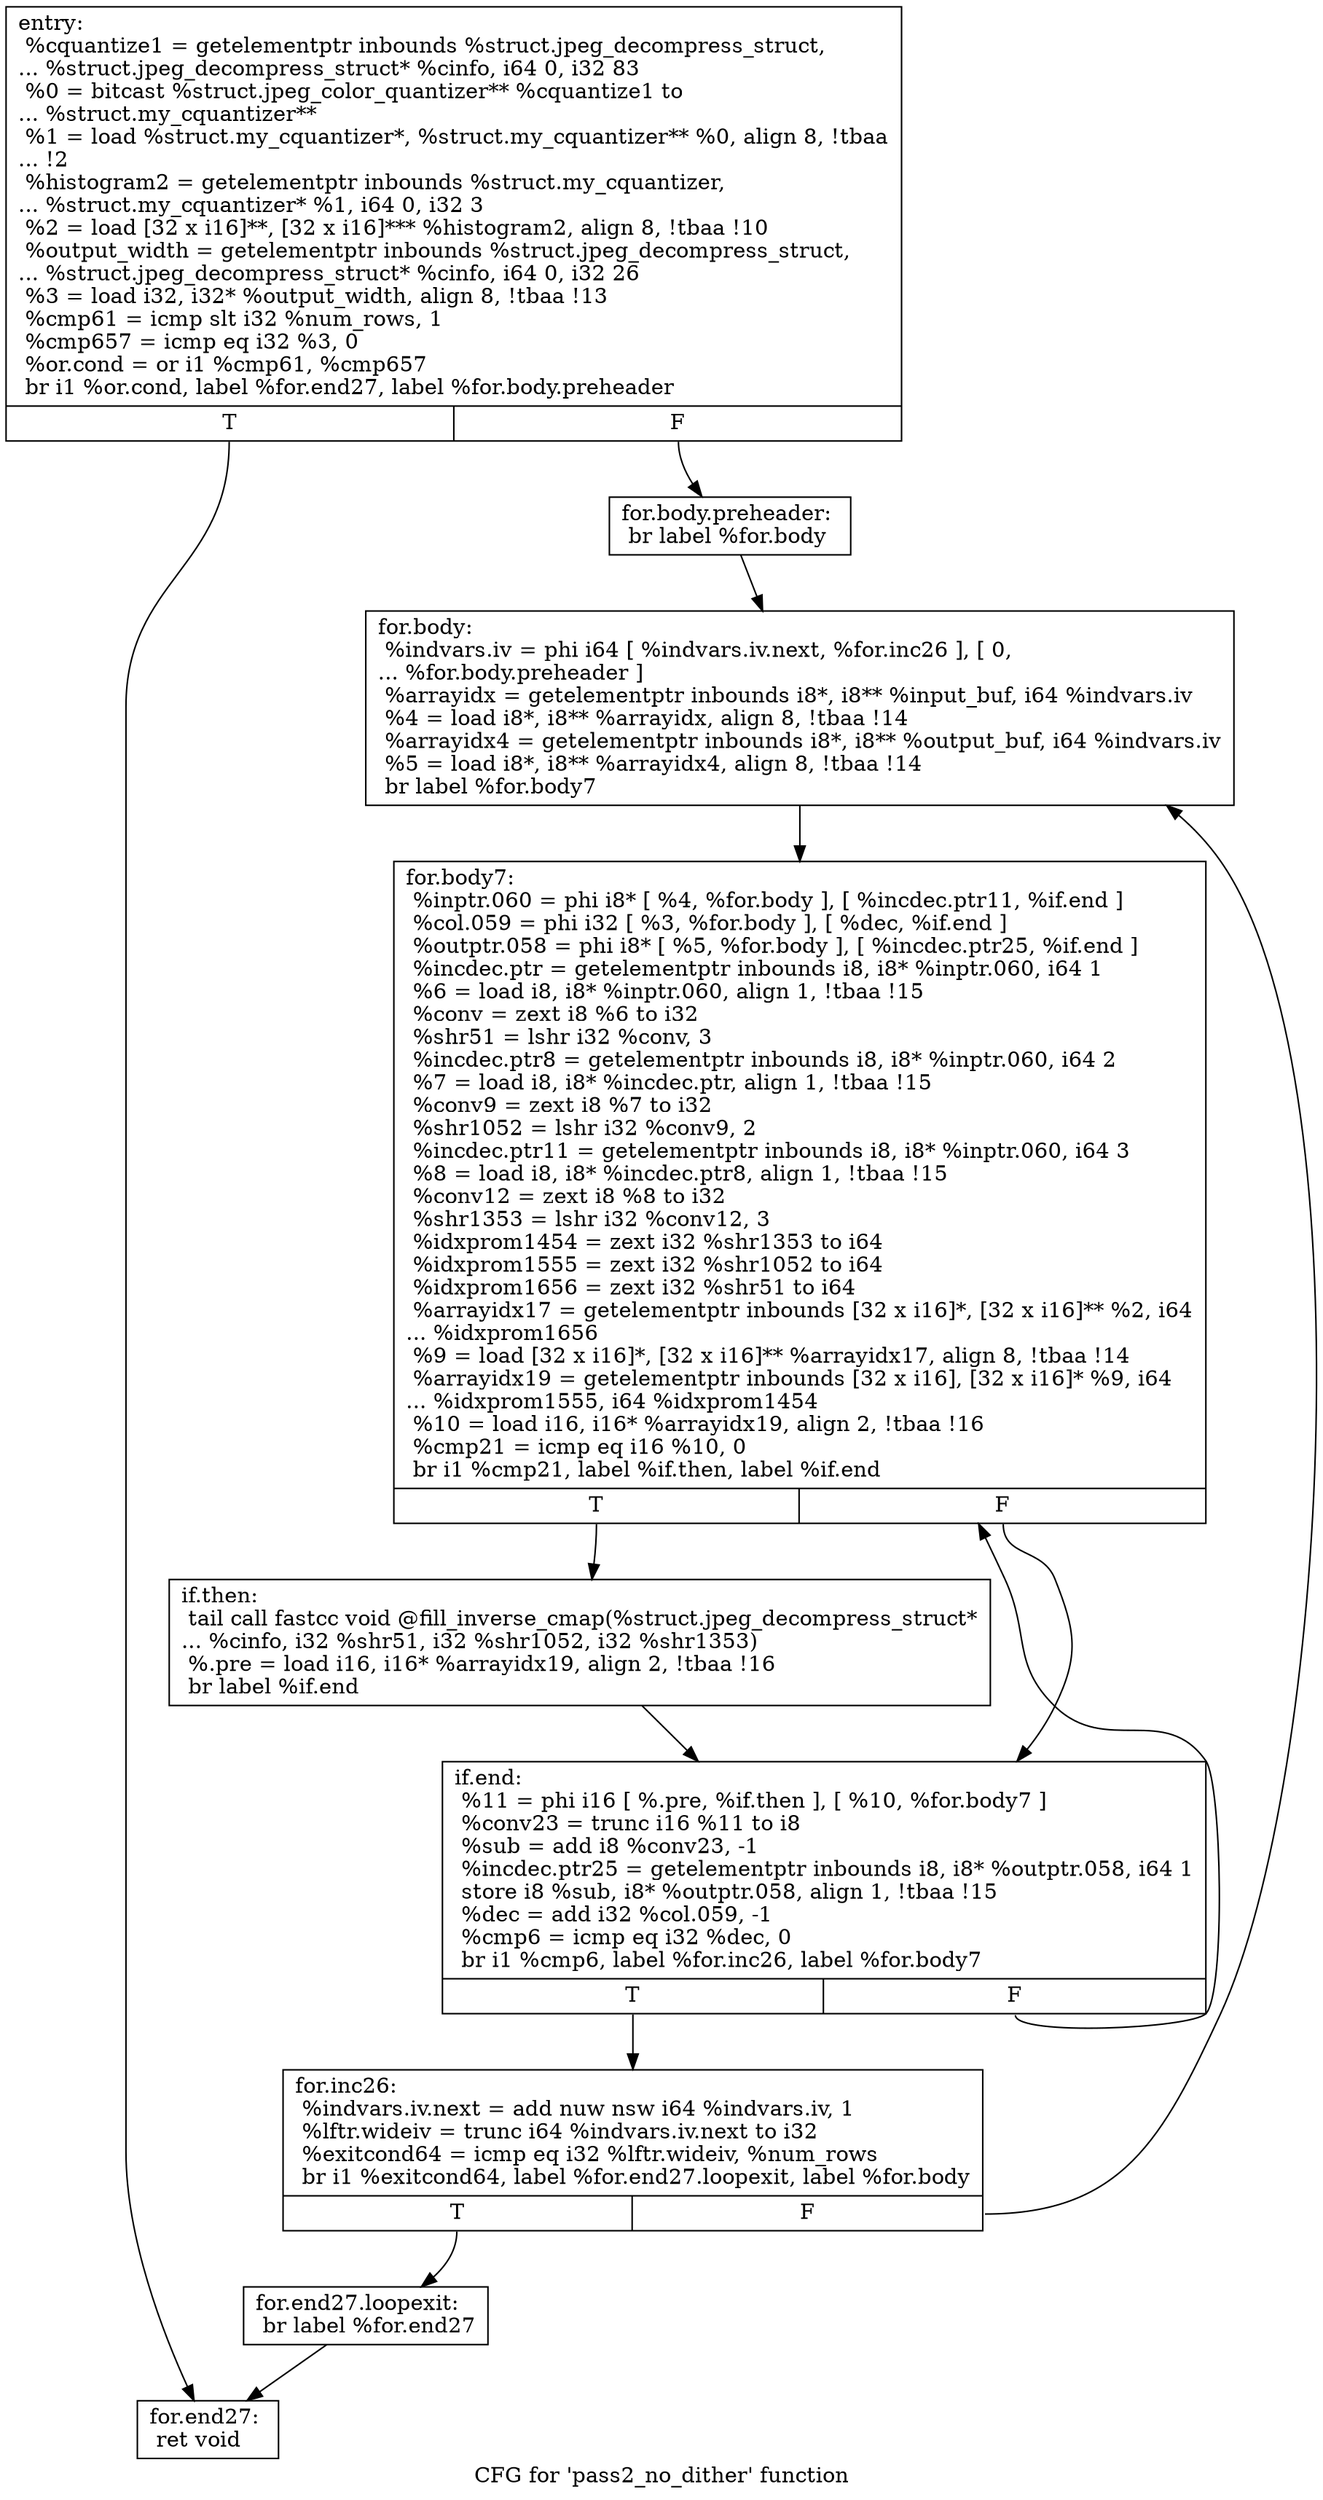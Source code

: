 digraph "CFG for 'pass2_no_dither' function" {
	label="CFG for 'pass2_no_dither' function";

	Node0x627c5a0 [shape=record,label="{entry:\l  %cquantize1 = getelementptr inbounds %struct.jpeg_decompress_struct,\l... %struct.jpeg_decompress_struct* %cinfo, i64 0, i32 83\l  %0 = bitcast %struct.jpeg_color_quantizer** %cquantize1 to\l... %struct.my_cquantizer**\l  %1 = load %struct.my_cquantizer*, %struct.my_cquantizer** %0, align 8, !tbaa\l... !2\l  %histogram2 = getelementptr inbounds %struct.my_cquantizer,\l... %struct.my_cquantizer* %1, i64 0, i32 3\l  %2 = load [32 x i16]**, [32 x i16]*** %histogram2, align 8, !tbaa !10\l  %output_width = getelementptr inbounds %struct.jpeg_decompress_struct,\l... %struct.jpeg_decompress_struct* %cinfo, i64 0, i32 26\l  %3 = load i32, i32* %output_width, align 8, !tbaa !13\l  %cmp61 = icmp slt i32 %num_rows, 1\l  %cmp657 = icmp eq i32 %3, 0\l  %or.cond = or i1 %cmp61, %cmp657\l  br i1 %or.cond, label %for.end27, label %for.body.preheader\l|{<s0>T|<s1>F}}"];
	Node0x627c5a0:s0 -> Node0x627cb00;
	Node0x627c5a0:s1 -> Node0x627cc10;
	Node0x627cc10 [shape=record,label="{for.body.preheader:                               \l  br label %for.body\l}"];
	Node0x627cc10 -> Node0x627cec0;
	Node0x627cec0 [shape=record,label="{for.body:                                         \l  %indvars.iv = phi i64 [ %indvars.iv.next, %for.inc26 ], [ 0,\l... %for.body.preheader ]\l  %arrayidx = getelementptr inbounds i8*, i8** %input_buf, i64 %indvars.iv\l  %4 = load i8*, i8** %arrayidx, align 8, !tbaa !14\l  %arrayidx4 = getelementptr inbounds i8*, i8** %output_buf, i64 %indvars.iv\l  %5 = load i8*, i8** %arrayidx4, align 8, !tbaa !14\l  br label %for.body7\l}"];
	Node0x627cec0 -> Node0x627d360;
	Node0x627d360 [shape=record,label="{for.body7:                                        \l  %inptr.060 = phi i8* [ %4, %for.body ], [ %incdec.ptr11, %if.end ]\l  %col.059 = phi i32 [ %3, %for.body ], [ %dec, %if.end ]\l  %outptr.058 = phi i8* [ %5, %for.body ], [ %incdec.ptr25, %if.end ]\l  %incdec.ptr = getelementptr inbounds i8, i8* %inptr.060, i64 1\l  %6 = load i8, i8* %inptr.060, align 1, !tbaa !15\l  %conv = zext i8 %6 to i32\l  %shr51 = lshr i32 %conv, 3\l  %incdec.ptr8 = getelementptr inbounds i8, i8* %inptr.060, i64 2\l  %7 = load i8, i8* %incdec.ptr, align 1, !tbaa !15\l  %conv9 = zext i8 %7 to i32\l  %shr1052 = lshr i32 %conv9, 2\l  %incdec.ptr11 = getelementptr inbounds i8, i8* %inptr.060, i64 3\l  %8 = load i8, i8* %incdec.ptr8, align 1, !tbaa !15\l  %conv12 = zext i8 %8 to i32\l  %shr1353 = lshr i32 %conv12, 3\l  %idxprom1454 = zext i32 %shr1353 to i64\l  %idxprom1555 = zext i32 %shr1052 to i64\l  %idxprom1656 = zext i32 %shr51 to i64\l  %arrayidx17 = getelementptr inbounds [32 x i16]*, [32 x i16]** %2, i64\l... %idxprom1656\l  %9 = load [32 x i16]*, [32 x i16]** %arrayidx17, align 8, !tbaa !14\l  %arrayidx19 = getelementptr inbounds [32 x i16], [32 x i16]* %9, i64\l... %idxprom1555, i64 %idxprom1454\l  %10 = load i16, i16* %arrayidx19, align 2, !tbaa !16\l  %cmp21 = icmp eq i16 %10, 0\l  br i1 %cmp21, label %if.then, label %if.end\l|{<s0>T|<s1>F}}"];
	Node0x627d360:s0 -> Node0x627d220;
	Node0x627d360:s1 -> Node0x627d4d0;
	Node0x627d220 [shape=record,label="{if.then:                                          \l  tail call fastcc void @fill_inverse_cmap(%struct.jpeg_decompress_struct*\l... %cinfo, i32 %shr51, i32 %shr1052, i32 %shr1353)\l  %.pre = load i16, i16* %arrayidx19, align 2, !tbaa !16\l  br label %if.end\l}"];
	Node0x627d220 -> Node0x627d4d0;
	Node0x627d4d0 [shape=record,label="{if.end:                                           \l  %11 = phi i16 [ %.pre, %if.then ], [ %10, %for.body7 ]\l  %conv23 = trunc i16 %11 to i8\l  %sub = add i8 %conv23, -1\l  %incdec.ptr25 = getelementptr inbounds i8, i8* %outptr.058, i64 1\l  store i8 %sub, i8* %outptr.058, align 1, !tbaa !15\l  %dec = add i32 %col.059, -1\l  %cmp6 = icmp eq i32 %dec, 0\l  br i1 %cmp6, label %for.inc26, label %for.body7\l|{<s0>T|<s1>F}}"];
	Node0x627d4d0:s0 -> Node0x627cf40;
	Node0x627d4d0:s1 -> Node0x627d360;
	Node0x627cf40 [shape=record,label="{for.inc26:                                        \l  %indvars.iv.next = add nuw nsw i64 %indvars.iv, 1\l  %lftr.wideiv = trunc i64 %indvars.iv.next to i32\l  %exitcond64 = icmp eq i32 %lftr.wideiv, %num_rows\l  br i1 %exitcond64, label %for.end27.loopexit, label %for.body\l|{<s0>T|<s1>F}}"];
	Node0x627cf40:s0 -> Node0x62acf90;
	Node0x627cf40:s1 -> Node0x627cec0;
	Node0x62acf90 [shape=record,label="{for.end27.loopexit:                               \l  br label %for.end27\l}"];
	Node0x62acf90 -> Node0x627cb00;
	Node0x627cb00 [shape=record,label="{for.end27:                                        \l  ret void\l}"];
}
